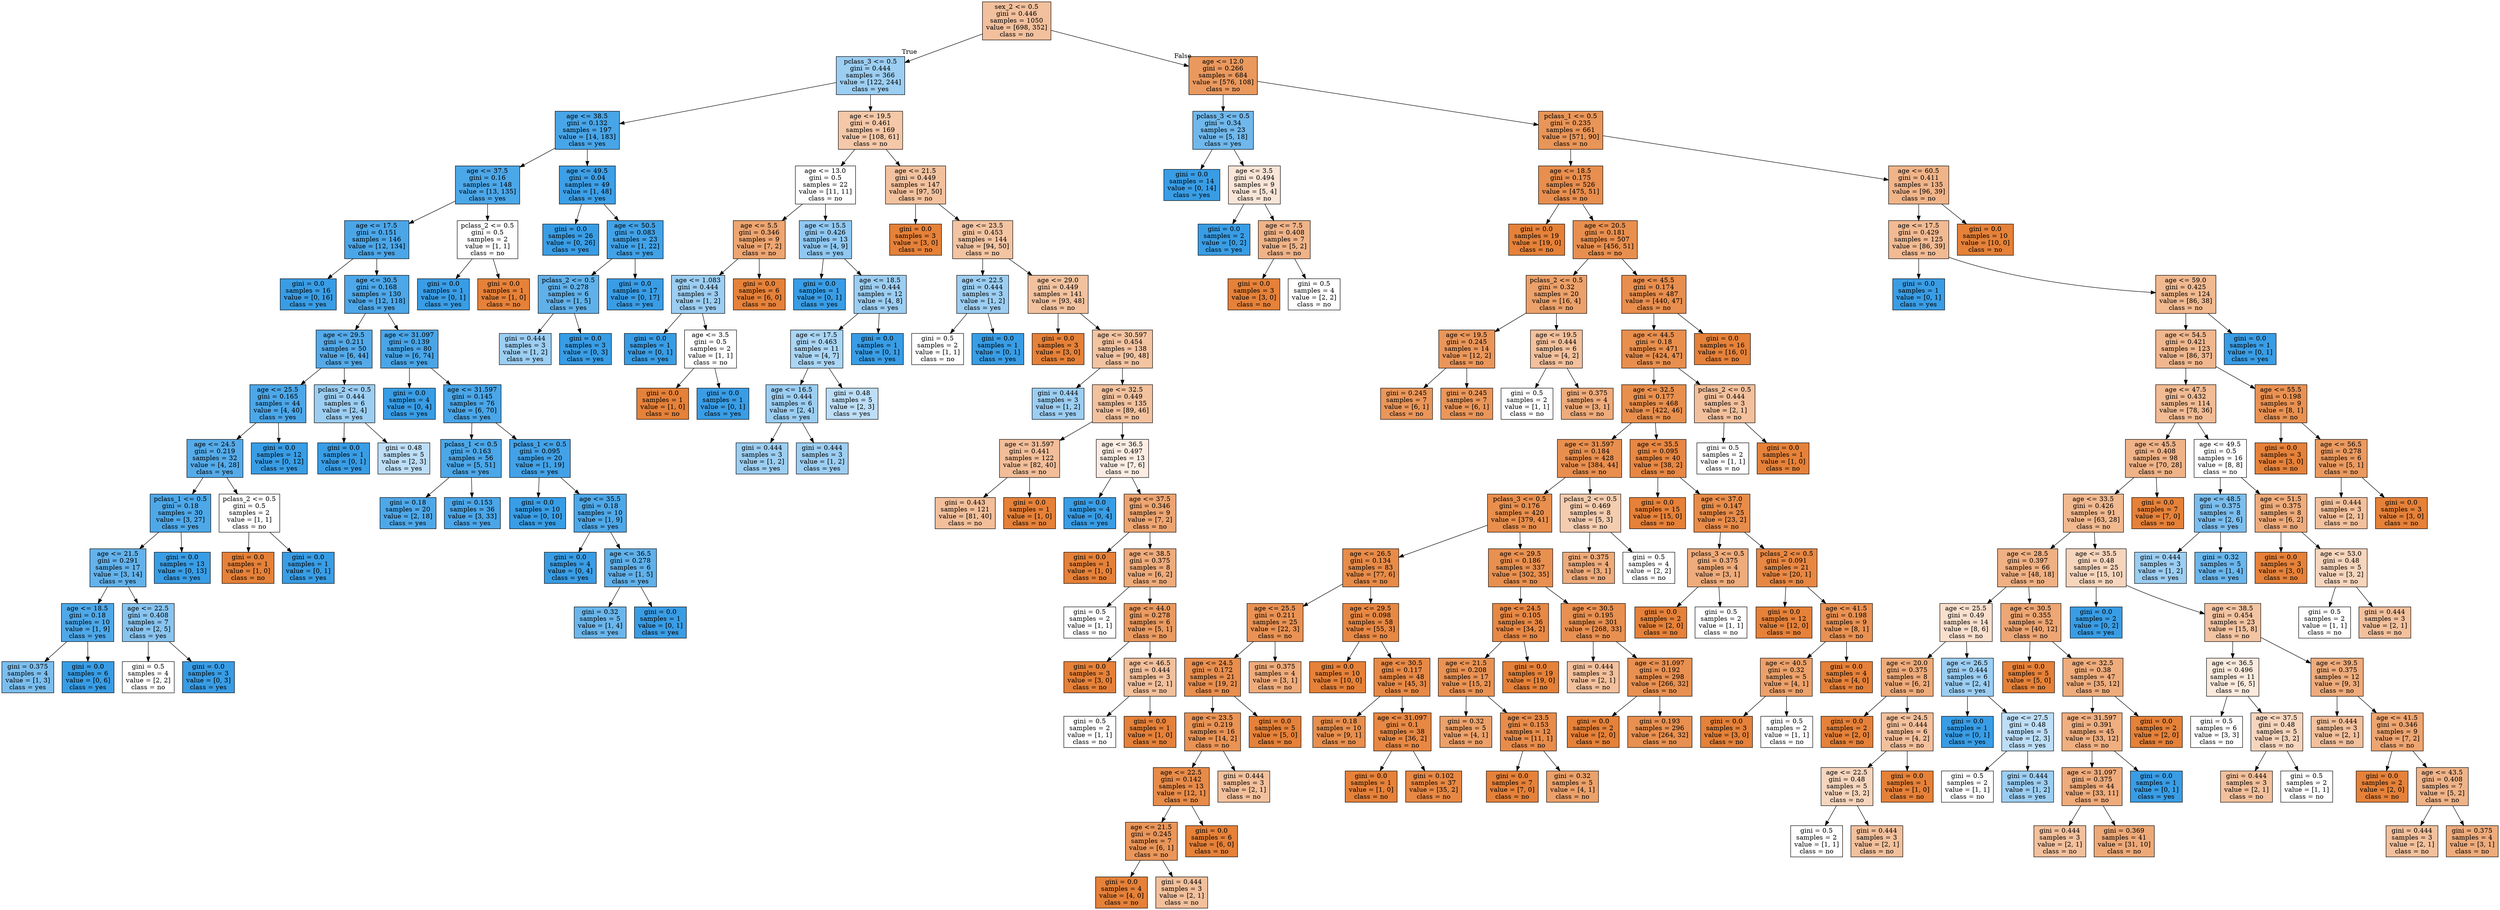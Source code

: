 digraph Tree {
node [shape=box, style="filled", color="black"] ;
0 [label="sex_2 <= 0.5\ngini = 0.446\nsamples = 1050\nvalue = [698, 352]\nclass = no", fillcolor="#e581397e"] ;
1 [label="pclass_3 <= 0.5\ngini = 0.444\nsamples = 366\nvalue = [122, 244]\nclass = yes", fillcolor="#399de57f"] ;
0 -> 1 [labeldistance=2.5, labelangle=45, headlabel="True"] ;
2 [label="age <= 38.5\ngini = 0.132\nsamples = 197\nvalue = [14, 183]\nclass = yes", fillcolor="#399de5eb"] ;
1 -> 2 ;
3 [label="age <= 37.5\ngini = 0.16\nsamples = 148\nvalue = [13, 135]\nclass = yes", fillcolor="#399de5e6"] ;
2 -> 3 ;
4 [label="age <= 17.5\ngini = 0.151\nsamples = 146\nvalue = [12, 134]\nclass = yes", fillcolor="#399de5e8"] ;
3 -> 4 ;
5 [label="gini = 0.0\nsamples = 16\nvalue = [0, 16]\nclass = yes", fillcolor="#399de5ff"] ;
4 -> 5 ;
6 [label="age <= 30.5\ngini = 0.168\nsamples = 130\nvalue = [12, 118]\nclass = yes", fillcolor="#399de5e5"] ;
4 -> 6 ;
7 [label="age <= 29.5\ngini = 0.211\nsamples = 50\nvalue = [6, 44]\nclass = yes", fillcolor="#399de5dc"] ;
6 -> 7 ;
8 [label="age <= 25.5\ngini = 0.165\nsamples = 44\nvalue = [4, 40]\nclass = yes", fillcolor="#399de5e6"] ;
7 -> 8 ;
9 [label="age <= 24.5\ngini = 0.219\nsamples = 32\nvalue = [4, 28]\nclass = yes", fillcolor="#399de5db"] ;
8 -> 9 ;
10 [label="pclass_1 <= 0.5\ngini = 0.18\nsamples = 30\nvalue = [3, 27]\nclass = yes", fillcolor="#399de5e3"] ;
9 -> 10 ;
11 [label="age <= 21.5\ngini = 0.291\nsamples = 17\nvalue = [3, 14]\nclass = yes", fillcolor="#399de5c8"] ;
10 -> 11 ;
12 [label="age <= 18.5\ngini = 0.18\nsamples = 10\nvalue = [1, 9]\nclass = yes", fillcolor="#399de5e3"] ;
11 -> 12 ;
13 [label="gini = 0.375\nsamples = 4\nvalue = [1, 3]\nclass = yes", fillcolor="#399de5aa"] ;
12 -> 13 ;
14 [label="gini = 0.0\nsamples = 6\nvalue = [0, 6]\nclass = yes", fillcolor="#399de5ff"] ;
12 -> 14 ;
15 [label="age <= 22.5\ngini = 0.408\nsamples = 7\nvalue = [2, 5]\nclass = yes", fillcolor="#399de599"] ;
11 -> 15 ;
16 [label="gini = 0.5\nsamples = 4\nvalue = [2, 2]\nclass = no", fillcolor="#e5813900"] ;
15 -> 16 ;
17 [label="gini = 0.0\nsamples = 3\nvalue = [0, 3]\nclass = yes", fillcolor="#399de5ff"] ;
15 -> 17 ;
18 [label="gini = 0.0\nsamples = 13\nvalue = [0, 13]\nclass = yes", fillcolor="#399de5ff"] ;
10 -> 18 ;
19 [label="pclass_2 <= 0.5\ngini = 0.5\nsamples = 2\nvalue = [1, 1]\nclass = no", fillcolor="#e5813900"] ;
9 -> 19 ;
20 [label="gini = 0.0\nsamples = 1\nvalue = [1, 0]\nclass = no", fillcolor="#e58139ff"] ;
19 -> 20 ;
21 [label="gini = 0.0\nsamples = 1\nvalue = [0, 1]\nclass = yes", fillcolor="#399de5ff"] ;
19 -> 21 ;
22 [label="gini = 0.0\nsamples = 12\nvalue = [0, 12]\nclass = yes", fillcolor="#399de5ff"] ;
8 -> 22 ;
23 [label="pclass_2 <= 0.5\ngini = 0.444\nsamples = 6\nvalue = [2, 4]\nclass = yes", fillcolor="#399de57f"] ;
7 -> 23 ;
24 [label="gini = 0.0\nsamples = 1\nvalue = [0, 1]\nclass = yes", fillcolor="#399de5ff"] ;
23 -> 24 ;
25 [label="gini = 0.48\nsamples = 5\nvalue = [2, 3]\nclass = yes", fillcolor="#399de555"] ;
23 -> 25 ;
26 [label="age <= 31.097\ngini = 0.139\nsamples = 80\nvalue = [6, 74]\nclass = yes", fillcolor="#399de5ea"] ;
6 -> 26 ;
27 [label="gini = 0.0\nsamples = 4\nvalue = [0, 4]\nclass = yes", fillcolor="#399de5ff"] ;
26 -> 27 ;
28 [label="age <= 31.597\ngini = 0.145\nsamples = 76\nvalue = [6, 70]\nclass = yes", fillcolor="#399de5e9"] ;
26 -> 28 ;
29 [label="pclass_1 <= 0.5\ngini = 0.163\nsamples = 56\nvalue = [5, 51]\nclass = yes", fillcolor="#399de5e6"] ;
28 -> 29 ;
30 [label="gini = 0.18\nsamples = 20\nvalue = [2, 18]\nclass = yes", fillcolor="#399de5e3"] ;
29 -> 30 ;
31 [label="gini = 0.153\nsamples = 36\nvalue = [3, 33]\nclass = yes", fillcolor="#399de5e8"] ;
29 -> 31 ;
32 [label="pclass_1 <= 0.5\ngini = 0.095\nsamples = 20\nvalue = [1, 19]\nclass = yes", fillcolor="#399de5f2"] ;
28 -> 32 ;
33 [label="gini = 0.0\nsamples = 10\nvalue = [0, 10]\nclass = yes", fillcolor="#399de5ff"] ;
32 -> 33 ;
34 [label="age <= 35.5\ngini = 0.18\nsamples = 10\nvalue = [1, 9]\nclass = yes", fillcolor="#399de5e3"] ;
32 -> 34 ;
35 [label="gini = 0.0\nsamples = 4\nvalue = [0, 4]\nclass = yes", fillcolor="#399de5ff"] ;
34 -> 35 ;
36 [label="age <= 36.5\ngini = 0.278\nsamples = 6\nvalue = [1, 5]\nclass = yes", fillcolor="#399de5cc"] ;
34 -> 36 ;
37 [label="gini = 0.32\nsamples = 5\nvalue = [1, 4]\nclass = yes", fillcolor="#399de5bf"] ;
36 -> 37 ;
38 [label="gini = 0.0\nsamples = 1\nvalue = [0, 1]\nclass = yes", fillcolor="#399de5ff"] ;
36 -> 38 ;
39 [label="pclass_2 <= 0.5\ngini = 0.5\nsamples = 2\nvalue = [1, 1]\nclass = no", fillcolor="#e5813900"] ;
3 -> 39 ;
40 [label="gini = 0.0\nsamples = 1\nvalue = [0, 1]\nclass = yes", fillcolor="#399de5ff"] ;
39 -> 40 ;
41 [label="gini = 0.0\nsamples = 1\nvalue = [1, 0]\nclass = no", fillcolor="#e58139ff"] ;
39 -> 41 ;
42 [label="age <= 49.5\ngini = 0.04\nsamples = 49\nvalue = [1, 48]\nclass = yes", fillcolor="#399de5fa"] ;
2 -> 42 ;
43 [label="gini = 0.0\nsamples = 26\nvalue = [0, 26]\nclass = yes", fillcolor="#399de5ff"] ;
42 -> 43 ;
44 [label="age <= 50.5\ngini = 0.083\nsamples = 23\nvalue = [1, 22]\nclass = yes", fillcolor="#399de5f3"] ;
42 -> 44 ;
45 [label="pclass_2 <= 0.5\ngini = 0.278\nsamples = 6\nvalue = [1, 5]\nclass = yes", fillcolor="#399de5cc"] ;
44 -> 45 ;
46 [label="gini = 0.444\nsamples = 3\nvalue = [1, 2]\nclass = yes", fillcolor="#399de57f"] ;
45 -> 46 ;
47 [label="gini = 0.0\nsamples = 3\nvalue = [0, 3]\nclass = yes", fillcolor="#399de5ff"] ;
45 -> 47 ;
48 [label="gini = 0.0\nsamples = 17\nvalue = [0, 17]\nclass = yes", fillcolor="#399de5ff"] ;
44 -> 48 ;
49 [label="age <= 19.5\ngini = 0.461\nsamples = 169\nvalue = [108, 61]\nclass = no", fillcolor="#e581396f"] ;
1 -> 49 ;
50 [label="age <= 13.0\ngini = 0.5\nsamples = 22\nvalue = [11, 11]\nclass = no", fillcolor="#e5813900"] ;
49 -> 50 ;
51 [label="age <= 5.5\ngini = 0.346\nsamples = 9\nvalue = [7, 2]\nclass = no", fillcolor="#e58139b6"] ;
50 -> 51 ;
52 [label="age <= 1.083\ngini = 0.444\nsamples = 3\nvalue = [1, 2]\nclass = yes", fillcolor="#399de57f"] ;
51 -> 52 ;
53 [label="gini = 0.0\nsamples = 1\nvalue = [0, 1]\nclass = yes", fillcolor="#399de5ff"] ;
52 -> 53 ;
54 [label="age <= 3.5\ngini = 0.5\nsamples = 2\nvalue = [1, 1]\nclass = no", fillcolor="#e5813900"] ;
52 -> 54 ;
55 [label="gini = 0.0\nsamples = 1\nvalue = [1, 0]\nclass = no", fillcolor="#e58139ff"] ;
54 -> 55 ;
56 [label="gini = 0.0\nsamples = 1\nvalue = [0, 1]\nclass = yes", fillcolor="#399de5ff"] ;
54 -> 56 ;
57 [label="gini = 0.0\nsamples = 6\nvalue = [6, 0]\nclass = no", fillcolor="#e58139ff"] ;
51 -> 57 ;
58 [label="age <= 15.5\ngini = 0.426\nsamples = 13\nvalue = [4, 9]\nclass = yes", fillcolor="#399de58e"] ;
50 -> 58 ;
59 [label="gini = 0.0\nsamples = 1\nvalue = [0, 1]\nclass = yes", fillcolor="#399de5ff"] ;
58 -> 59 ;
60 [label="age <= 18.5\ngini = 0.444\nsamples = 12\nvalue = [4, 8]\nclass = yes", fillcolor="#399de57f"] ;
58 -> 60 ;
61 [label="age <= 17.5\ngini = 0.463\nsamples = 11\nvalue = [4, 7]\nclass = yes", fillcolor="#399de56d"] ;
60 -> 61 ;
62 [label="age <= 16.5\ngini = 0.444\nsamples = 6\nvalue = [2, 4]\nclass = yes", fillcolor="#399de57f"] ;
61 -> 62 ;
63 [label="gini = 0.444\nsamples = 3\nvalue = [1, 2]\nclass = yes", fillcolor="#399de57f"] ;
62 -> 63 ;
64 [label="gini = 0.444\nsamples = 3\nvalue = [1, 2]\nclass = yes", fillcolor="#399de57f"] ;
62 -> 64 ;
65 [label="gini = 0.48\nsamples = 5\nvalue = [2, 3]\nclass = yes", fillcolor="#399de555"] ;
61 -> 65 ;
66 [label="gini = 0.0\nsamples = 1\nvalue = [0, 1]\nclass = yes", fillcolor="#399de5ff"] ;
60 -> 66 ;
67 [label="age <= 21.5\ngini = 0.449\nsamples = 147\nvalue = [97, 50]\nclass = no", fillcolor="#e581397c"] ;
49 -> 67 ;
68 [label="gini = 0.0\nsamples = 3\nvalue = [3, 0]\nclass = no", fillcolor="#e58139ff"] ;
67 -> 68 ;
69 [label="age <= 23.5\ngini = 0.453\nsamples = 144\nvalue = [94, 50]\nclass = no", fillcolor="#e5813977"] ;
67 -> 69 ;
70 [label="age <= 22.5\ngini = 0.444\nsamples = 3\nvalue = [1, 2]\nclass = yes", fillcolor="#399de57f"] ;
69 -> 70 ;
71 [label="gini = 0.5\nsamples = 2\nvalue = [1, 1]\nclass = no", fillcolor="#e5813900"] ;
70 -> 71 ;
72 [label="gini = 0.0\nsamples = 1\nvalue = [0, 1]\nclass = yes", fillcolor="#399de5ff"] ;
70 -> 72 ;
73 [label="age <= 29.0\ngini = 0.449\nsamples = 141\nvalue = [93, 48]\nclass = no", fillcolor="#e581397b"] ;
69 -> 73 ;
74 [label="gini = 0.0\nsamples = 3\nvalue = [3, 0]\nclass = no", fillcolor="#e58139ff"] ;
73 -> 74 ;
75 [label="age <= 30.597\ngini = 0.454\nsamples = 138\nvalue = [90, 48]\nclass = no", fillcolor="#e5813977"] ;
73 -> 75 ;
76 [label="gini = 0.444\nsamples = 3\nvalue = [1, 2]\nclass = yes", fillcolor="#399de57f"] ;
75 -> 76 ;
77 [label="age <= 32.5\ngini = 0.449\nsamples = 135\nvalue = [89, 46]\nclass = no", fillcolor="#e581397b"] ;
75 -> 77 ;
78 [label="age <= 31.597\ngini = 0.441\nsamples = 122\nvalue = [82, 40]\nclass = no", fillcolor="#e5813983"] ;
77 -> 78 ;
79 [label="gini = 0.443\nsamples = 121\nvalue = [81, 40]\nclass = no", fillcolor="#e5813981"] ;
78 -> 79 ;
80 [label="gini = 0.0\nsamples = 1\nvalue = [1, 0]\nclass = no", fillcolor="#e58139ff"] ;
78 -> 80 ;
81 [label="age <= 36.5\ngini = 0.497\nsamples = 13\nvalue = [7, 6]\nclass = no", fillcolor="#e5813924"] ;
77 -> 81 ;
82 [label="gini = 0.0\nsamples = 4\nvalue = [0, 4]\nclass = yes", fillcolor="#399de5ff"] ;
81 -> 82 ;
83 [label="age <= 37.5\ngini = 0.346\nsamples = 9\nvalue = [7, 2]\nclass = no", fillcolor="#e58139b6"] ;
81 -> 83 ;
84 [label="gini = 0.0\nsamples = 1\nvalue = [1, 0]\nclass = no", fillcolor="#e58139ff"] ;
83 -> 84 ;
85 [label="age <= 38.5\ngini = 0.375\nsamples = 8\nvalue = [6, 2]\nclass = no", fillcolor="#e58139aa"] ;
83 -> 85 ;
86 [label="gini = 0.5\nsamples = 2\nvalue = [1, 1]\nclass = no", fillcolor="#e5813900"] ;
85 -> 86 ;
87 [label="age <= 44.0\ngini = 0.278\nsamples = 6\nvalue = [5, 1]\nclass = no", fillcolor="#e58139cc"] ;
85 -> 87 ;
88 [label="gini = 0.0\nsamples = 3\nvalue = [3, 0]\nclass = no", fillcolor="#e58139ff"] ;
87 -> 88 ;
89 [label="age <= 46.5\ngini = 0.444\nsamples = 3\nvalue = [2, 1]\nclass = no", fillcolor="#e581397f"] ;
87 -> 89 ;
90 [label="gini = 0.5\nsamples = 2\nvalue = [1, 1]\nclass = no", fillcolor="#e5813900"] ;
89 -> 90 ;
91 [label="gini = 0.0\nsamples = 1\nvalue = [1, 0]\nclass = no", fillcolor="#e58139ff"] ;
89 -> 91 ;
92 [label="age <= 12.0\ngini = 0.266\nsamples = 684\nvalue = [576, 108]\nclass = no", fillcolor="#e58139cf"] ;
0 -> 92 [labeldistance=2.5, labelangle=-45, headlabel="False"] ;
93 [label="pclass_3 <= 0.5\ngini = 0.34\nsamples = 23\nvalue = [5, 18]\nclass = yes", fillcolor="#399de5b8"] ;
92 -> 93 ;
94 [label="gini = 0.0\nsamples = 14\nvalue = [0, 14]\nclass = yes", fillcolor="#399de5ff"] ;
93 -> 94 ;
95 [label="age <= 3.5\ngini = 0.494\nsamples = 9\nvalue = [5, 4]\nclass = no", fillcolor="#e5813933"] ;
93 -> 95 ;
96 [label="gini = 0.0\nsamples = 2\nvalue = [0, 2]\nclass = yes", fillcolor="#399de5ff"] ;
95 -> 96 ;
97 [label="age <= 7.5\ngini = 0.408\nsamples = 7\nvalue = [5, 2]\nclass = no", fillcolor="#e5813999"] ;
95 -> 97 ;
98 [label="gini = 0.0\nsamples = 3\nvalue = [3, 0]\nclass = no", fillcolor="#e58139ff"] ;
97 -> 98 ;
99 [label="gini = 0.5\nsamples = 4\nvalue = [2, 2]\nclass = no", fillcolor="#e5813900"] ;
97 -> 99 ;
100 [label="pclass_1 <= 0.5\ngini = 0.235\nsamples = 661\nvalue = [571, 90]\nclass = no", fillcolor="#e58139d7"] ;
92 -> 100 ;
101 [label="age <= 18.5\ngini = 0.175\nsamples = 526\nvalue = [475, 51]\nclass = no", fillcolor="#e58139e4"] ;
100 -> 101 ;
102 [label="gini = 0.0\nsamples = 19\nvalue = [19, 0]\nclass = no", fillcolor="#e58139ff"] ;
101 -> 102 ;
103 [label="age <= 20.5\ngini = 0.181\nsamples = 507\nvalue = [456, 51]\nclass = no", fillcolor="#e58139e2"] ;
101 -> 103 ;
104 [label="pclass_2 <= 0.5\ngini = 0.32\nsamples = 20\nvalue = [16, 4]\nclass = no", fillcolor="#e58139bf"] ;
103 -> 104 ;
105 [label="age <= 19.5\ngini = 0.245\nsamples = 14\nvalue = [12, 2]\nclass = no", fillcolor="#e58139d4"] ;
104 -> 105 ;
106 [label="gini = 0.245\nsamples = 7\nvalue = [6, 1]\nclass = no", fillcolor="#e58139d4"] ;
105 -> 106 ;
107 [label="gini = 0.245\nsamples = 7\nvalue = [6, 1]\nclass = no", fillcolor="#e58139d4"] ;
105 -> 107 ;
108 [label="age <= 19.5\ngini = 0.444\nsamples = 6\nvalue = [4, 2]\nclass = no", fillcolor="#e581397f"] ;
104 -> 108 ;
109 [label="gini = 0.5\nsamples = 2\nvalue = [1, 1]\nclass = no", fillcolor="#e5813900"] ;
108 -> 109 ;
110 [label="gini = 0.375\nsamples = 4\nvalue = [3, 1]\nclass = no", fillcolor="#e58139aa"] ;
108 -> 110 ;
111 [label="age <= 45.5\ngini = 0.174\nsamples = 487\nvalue = [440, 47]\nclass = no", fillcolor="#e58139e4"] ;
103 -> 111 ;
112 [label="age <= 44.5\ngini = 0.18\nsamples = 471\nvalue = [424, 47]\nclass = no", fillcolor="#e58139e3"] ;
111 -> 112 ;
113 [label="age <= 32.5\ngini = 0.177\nsamples = 468\nvalue = [422, 46]\nclass = no", fillcolor="#e58139e3"] ;
112 -> 113 ;
114 [label="age <= 31.597\ngini = 0.184\nsamples = 428\nvalue = [384, 44]\nclass = no", fillcolor="#e58139e2"] ;
113 -> 114 ;
115 [label="pclass_3 <= 0.5\ngini = 0.176\nsamples = 420\nvalue = [379, 41]\nclass = no", fillcolor="#e58139e3"] ;
114 -> 115 ;
116 [label="age <= 26.5\ngini = 0.134\nsamples = 83\nvalue = [77, 6]\nclass = no", fillcolor="#e58139eb"] ;
115 -> 116 ;
117 [label="age <= 25.5\ngini = 0.211\nsamples = 25\nvalue = [22, 3]\nclass = no", fillcolor="#e58139dc"] ;
116 -> 117 ;
118 [label="age <= 24.5\ngini = 0.172\nsamples = 21\nvalue = [19, 2]\nclass = no", fillcolor="#e58139e4"] ;
117 -> 118 ;
119 [label="age <= 23.5\ngini = 0.219\nsamples = 16\nvalue = [14, 2]\nclass = no", fillcolor="#e58139db"] ;
118 -> 119 ;
120 [label="age <= 22.5\ngini = 0.142\nsamples = 13\nvalue = [12, 1]\nclass = no", fillcolor="#e58139ea"] ;
119 -> 120 ;
121 [label="age <= 21.5\ngini = 0.245\nsamples = 7\nvalue = [6, 1]\nclass = no", fillcolor="#e58139d4"] ;
120 -> 121 ;
122 [label="gini = 0.0\nsamples = 4\nvalue = [4, 0]\nclass = no", fillcolor="#e58139ff"] ;
121 -> 122 ;
123 [label="gini = 0.444\nsamples = 3\nvalue = [2, 1]\nclass = no", fillcolor="#e581397f"] ;
121 -> 123 ;
124 [label="gini = 0.0\nsamples = 6\nvalue = [6, 0]\nclass = no", fillcolor="#e58139ff"] ;
120 -> 124 ;
125 [label="gini = 0.444\nsamples = 3\nvalue = [2, 1]\nclass = no", fillcolor="#e581397f"] ;
119 -> 125 ;
126 [label="gini = 0.0\nsamples = 5\nvalue = [5, 0]\nclass = no", fillcolor="#e58139ff"] ;
118 -> 126 ;
127 [label="gini = 0.375\nsamples = 4\nvalue = [3, 1]\nclass = no", fillcolor="#e58139aa"] ;
117 -> 127 ;
128 [label="age <= 29.5\ngini = 0.098\nsamples = 58\nvalue = [55, 3]\nclass = no", fillcolor="#e58139f1"] ;
116 -> 128 ;
129 [label="gini = 0.0\nsamples = 10\nvalue = [10, 0]\nclass = no", fillcolor="#e58139ff"] ;
128 -> 129 ;
130 [label="age <= 30.5\ngini = 0.117\nsamples = 48\nvalue = [45, 3]\nclass = no", fillcolor="#e58139ee"] ;
128 -> 130 ;
131 [label="gini = 0.18\nsamples = 10\nvalue = [9, 1]\nclass = no", fillcolor="#e58139e3"] ;
130 -> 131 ;
132 [label="age <= 31.097\ngini = 0.1\nsamples = 38\nvalue = [36, 2]\nclass = no", fillcolor="#e58139f1"] ;
130 -> 132 ;
133 [label="gini = 0.0\nsamples = 1\nvalue = [1, 0]\nclass = no", fillcolor="#e58139ff"] ;
132 -> 133 ;
134 [label="gini = 0.102\nsamples = 37\nvalue = [35, 2]\nclass = no", fillcolor="#e58139f0"] ;
132 -> 134 ;
135 [label="age <= 29.5\ngini = 0.186\nsamples = 337\nvalue = [302, 35]\nclass = no", fillcolor="#e58139e1"] ;
115 -> 135 ;
136 [label="age <= 24.5\ngini = 0.105\nsamples = 36\nvalue = [34, 2]\nclass = no", fillcolor="#e58139f0"] ;
135 -> 136 ;
137 [label="age <= 21.5\ngini = 0.208\nsamples = 17\nvalue = [15, 2]\nclass = no", fillcolor="#e58139dd"] ;
136 -> 137 ;
138 [label="gini = 0.32\nsamples = 5\nvalue = [4, 1]\nclass = no", fillcolor="#e58139bf"] ;
137 -> 138 ;
139 [label="age <= 23.5\ngini = 0.153\nsamples = 12\nvalue = [11, 1]\nclass = no", fillcolor="#e58139e8"] ;
137 -> 139 ;
140 [label="gini = 0.0\nsamples = 7\nvalue = [7, 0]\nclass = no", fillcolor="#e58139ff"] ;
139 -> 140 ;
141 [label="gini = 0.32\nsamples = 5\nvalue = [4, 1]\nclass = no", fillcolor="#e58139bf"] ;
139 -> 141 ;
142 [label="gini = 0.0\nsamples = 19\nvalue = [19, 0]\nclass = no", fillcolor="#e58139ff"] ;
136 -> 142 ;
143 [label="age <= 30.5\ngini = 0.195\nsamples = 301\nvalue = [268, 33]\nclass = no", fillcolor="#e58139e0"] ;
135 -> 143 ;
144 [label="gini = 0.444\nsamples = 3\nvalue = [2, 1]\nclass = no", fillcolor="#e581397f"] ;
143 -> 144 ;
145 [label="age <= 31.097\ngini = 0.192\nsamples = 298\nvalue = [266, 32]\nclass = no", fillcolor="#e58139e0"] ;
143 -> 145 ;
146 [label="gini = 0.0\nsamples = 2\nvalue = [2, 0]\nclass = no", fillcolor="#e58139ff"] ;
145 -> 146 ;
147 [label="gini = 0.193\nsamples = 296\nvalue = [264, 32]\nclass = no", fillcolor="#e58139e0"] ;
145 -> 147 ;
148 [label="pclass_2 <= 0.5\ngini = 0.469\nsamples = 8\nvalue = [5, 3]\nclass = no", fillcolor="#e5813966"] ;
114 -> 148 ;
149 [label="gini = 0.375\nsamples = 4\nvalue = [3, 1]\nclass = no", fillcolor="#e58139aa"] ;
148 -> 149 ;
150 [label="gini = 0.5\nsamples = 4\nvalue = [2, 2]\nclass = no", fillcolor="#e5813900"] ;
148 -> 150 ;
151 [label="age <= 35.5\ngini = 0.095\nsamples = 40\nvalue = [38, 2]\nclass = no", fillcolor="#e58139f2"] ;
113 -> 151 ;
152 [label="gini = 0.0\nsamples = 15\nvalue = [15, 0]\nclass = no", fillcolor="#e58139ff"] ;
151 -> 152 ;
153 [label="age <= 37.0\ngini = 0.147\nsamples = 25\nvalue = [23, 2]\nclass = no", fillcolor="#e58139e9"] ;
151 -> 153 ;
154 [label="pclass_3 <= 0.5\ngini = 0.375\nsamples = 4\nvalue = [3, 1]\nclass = no", fillcolor="#e58139aa"] ;
153 -> 154 ;
155 [label="gini = 0.0\nsamples = 2\nvalue = [2, 0]\nclass = no", fillcolor="#e58139ff"] ;
154 -> 155 ;
156 [label="gini = 0.5\nsamples = 2\nvalue = [1, 1]\nclass = no", fillcolor="#e5813900"] ;
154 -> 156 ;
157 [label="pclass_2 <= 0.5\ngini = 0.091\nsamples = 21\nvalue = [20, 1]\nclass = no", fillcolor="#e58139f2"] ;
153 -> 157 ;
158 [label="gini = 0.0\nsamples = 12\nvalue = [12, 0]\nclass = no", fillcolor="#e58139ff"] ;
157 -> 158 ;
159 [label="age <= 41.5\ngini = 0.198\nsamples = 9\nvalue = [8, 1]\nclass = no", fillcolor="#e58139df"] ;
157 -> 159 ;
160 [label="age <= 40.5\ngini = 0.32\nsamples = 5\nvalue = [4, 1]\nclass = no", fillcolor="#e58139bf"] ;
159 -> 160 ;
161 [label="gini = 0.0\nsamples = 3\nvalue = [3, 0]\nclass = no", fillcolor="#e58139ff"] ;
160 -> 161 ;
162 [label="gini = 0.5\nsamples = 2\nvalue = [1, 1]\nclass = no", fillcolor="#e5813900"] ;
160 -> 162 ;
163 [label="gini = 0.0\nsamples = 4\nvalue = [4, 0]\nclass = no", fillcolor="#e58139ff"] ;
159 -> 163 ;
164 [label="pclass_2 <= 0.5\ngini = 0.444\nsamples = 3\nvalue = [2, 1]\nclass = no", fillcolor="#e581397f"] ;
112 -> 164 ;
165 [label="gini = 0.5\nsamples = 2\nvalue = [1, 1]\nclass = no", fillcolor="#e5813900"] ;
164 -> 165 ;
166 [label="gini = 0.0\nsamples = 1\nvalue = [1, 0]\nclass = no", fillcolor="#e58139ff"] ;
164 -> 166 ;
167 [label="gini = 0.0\nsamples = 16\nvalue = [16, 0]\nclass = no", fillcolor="#e58139ff"] ;
111 -> 167 ;
168 [label="age <= 60.5\ngini = 0.411\nsamples = 135\nvalue = [96, 39]\nclass = no", fillcolor="#e5813997"] ;
100 -> 168 ;
169 [label="age <= 17.5\ngini = 0.429\nsamples = 125\nvalue = [86, 39]\nclass = no", fillcolor="#e581398b"] ;
168 -> 169 ;
170 [label="gini = 0.0\nsamples = 1\nvalue = [0, 1]\nclass = yes", fillcolor="#399de5ff"] ;
169 -> 170 ;
171 [label="age <= 59.0\ngini = 0.425\nsamples = 124\nvalue = [86, 38]\nclass = no", fillcolor="#e581398e"] ;
169 -> 171 ;
172 [label="age <= 54.5\ngini = 0.421\nsamples = 123\nvalue = [86, 37]\nclass = no", fillcolor="#e5813991"] ;
171 -> 172 ;
173 [label="age <= 47.5\ngini = 0.432\nsamples = 114\nvalue = [78, 36]\nclass = no", fillcolor="#e5813989"] ;
172 -> 173 ;
174 [label="age <= 45.5\ngini = 0.408\nsamples = 98\nvalue = [70, 28]\nclass = no", fillcolor="#e5813999"] ;
173 -> 174 ;
175 [label="age <= 33.5\ngini = 0.426\nsamples = 91\nvalue = [63, 28]\nclass = no", fillcolor="#e581398e"] ;
174 -> 175 ;
176 [label="age <= 28.5\ngini = 0.397\nsamples = 66\nvalue = [48, 18]\nclass = no", fillcolor="#e581399f"] ;
175 -> 176 ;
177 [label="age <= 25.5\ngini = 0.49\nsamples = 14\nvalue = [8, 6]\nclass = no", fillcolor="#e5813940"] ;
176 -> 177 ;
178 [label="age <= 20.0\ngini = 0.375\nsamples = 8\nvalue = [6, 2]\nclass = no", fillcolor="#e58139aa"] ;
177 -> 178 ;
179 [label="gini = 0.0\nsamples = 2\nvalue = [2, 0]\nclass = no", fillcolor="#e58139ff"] ;
178 -> 179 ;
180 [label="age <= 24.5\ngini = 0.444\nsamples = 6\nvalue = [4, 2]\nclass = no", fillcolor="#e581397f"] ;
178 -> 180 ;
181 [label="age <= 22.5\ngini = 0.48\nsamples = 5\nvalue = [3, 2]\nclass = no", fillcolor="#e5813955"] ;
180 -> 181 ;
182 [label="gini = 0.5\nsamples = 2\nvalue = [1, 1]\nclass = no", fillcolor="#e5813900"] ;
181 -> 182 ;
183 [label="gini = 0.444\nsamples = 3\nvalue = [2, 1]\nclass = no", fillcolor="#e581397f"] ;
181 -> 183 ;
184 [label="gini = 0.0\nsamples = 1\nvalue = [1, 0]\nclass = no", fillcolor="#e58139ff"] ;
180 -> 184 ;
185 [label="age <= 26.5\ngini = 0.444\nsamples = 6\nvalue = [2, 4]\nclass = yes", fillcolor="#399de57f"] ;
177 -> 185 ;
186 [label="gini = 0.0\nsamples = 1\nvalue = [0, 1]\nclass = yes", fillcolor="#399de5ff"] ;
185 -> 186 ;
187 [label="age <= 27.5\ngini = 0.48\nsamples = 5\nvalue = [2, 3]\nclass = yes", fillcolor="#399de555"] ;
185 -> 187 ;
188 [label="gini = 0.5\nsamples = 2\nvalue = [1, 1]\nclass = no", fillcolor="#e5813900"] ;
187 -> 188 ;
189 [label="gini = 0.444\nsamples = 3\nvalue = [1, 2]\nclass = yes", fillcolor="#399de57f"] ;
187 -> 189 ;
190 [label="age <= 30.5\ngini = 0.355\nsamples = 52\nvalue = [40, 12]\nclass = no", fillcolor="#e58139b3"] ;
176 -> 190 ;
191 [label="gini = 0.0\nsamples = 5\nvalue = [5, 0]\nclass = no", fillcolor="#e58139ff"] ;
190 -> 191 ;
192 [label="age <= 32.5\ngini = 0.38\nsamples = 47\nvalue = [35, 12]\nclass = no", fillcolor="#e58139a8"] ;
190 -> 192 ;
193 [label="age <= 31.597\ngini = 0.391\nsamples = 45\nvalue = [33, 12]\nclass = no", fillcolor="#e58139a2"] ;
192 -> 193 ;
194 [label="age <= 31.097\ngini = 0.375\nsamples = 44\nvalue = [33, 11]\nclass = no", fillcolor="#e58139aa"] ;
193 -> 194 ;
195 [label="gini = 0.444\nsamples = 3\nvalue = [2, 1]\nclass = no", fillcolor="#e581397f"] ;
194 -> 195 ;
196 [label="gini = 0.369\nsamples = 41\nvalue = [31, 10]\nclass = no", fillcolor="#e58139ad"] ;
194 -> 196 ;
197 [label="gini = 0.0\nsamples = 1\nvalue = [0, 1]\nclass = yes", fillcolor="#399de5ff"] ;
193 -> 197 ;
198 [label="gini = 0.0\nsamples = 2\nvalue = [2, 0]\nclass = no", fillcolor="#e58139ff"] ;
192 -> 198 ;
199 [label="age <= 35.5\ngini = 0.48\nsamples = 25\nvalue = [15, 10]\nclass = no", fillcolor="#e5813955"] ;
175 -> 199 ;
200 [label="gini = 0.0\nsamples = 2\nvalue = [0, 2]\nclass = yes", fillcolor="#399de5ff"] ;
199 -> 200 ;
201 [label="age <= 38.5\ngini = 0.454\nsamples = 23\nvalue = [15, 8]\nclass = no", fillcolor="#e5813977"] ;
199 -> 201 ;
202 [label="age <= 36.5\ngini = 0.496\nsamples = 11\nvalue = [6, 5]\nclass = no", fillcolor="#e581392a"] ;
201 -> 202 ;
203 [label="gini = 0.5\nsamples = 6\nvalue = [3, 3]\nclass = no", fillcolor="#e5813900"] ;
202 -> 203 ;
204 [label="age <= 37.5\ngini = 0.48\nsamples = 5\nvalue = [3, 2]\nclass = no", fillcolor="#e5813955"] ;
202 -> 204 ;
205 [label="gini = 0.444\nsamples = 3\nvalue = [2, 1]\nclass = no", fillcolor="#e581397f"] ;
204 -> 205 ;
206 [label="gini = 0.5\nsamples = 2\nvalue = [1, 1]\nclass = no", fillcolor="#e5813900"] ;
204 -> 206 ;
207 [label="age <= 39.5\ngini = 0.375\nsamples = 12\nvalue = [9, 3]\nclass = no", fillcolor="#e58139aa"] ;
201 -> 207 ;
208 [label="gini = 0.444\nsamples = 3\nvalue = [2, 1]\nclass = no", fillcolor="#e581397f"] ;
207 -> 208 ;
209 [label="age <= 41.5\ngini = 0.346\nsamples = 9\nvalue = [7, 2]\nclass = no", fillcolor="#e58139b6"] ;
207 -> 209 ;
210 [label="gini = 0.0\nsamples = 2\nvalue = [2, 0]\nclass = no", fillcolor="#e58139ff"] ;
209 -> 210 ;
211 [label="age <= 43.5\ngini = 0.408\nsamples = 7\nvalue = [5, 2]\nclass = no", fillcolor="#e5813999"] ;
209 -> 211 ;
212 [label="gini = 0.444\nsamples = 3\nvalue = [2, 1]\nclass = no", fillcolor="#e581397f"] ;
211 -> 212 ;
213 [label="gini = 0.375\nsamples = 4\nvalue = [3, 1]\nclass = no", fillcolor="#e58139aa"] ;
211 -> 213 ;
214 [label="gini = 0.0\nsamples = 7\nvalue = [7, 0]\nclass = no", fillcolor="#e58139ff"] ;
174 -> 214 ;
215 [label="age <= 49.5\ngini = 0.5\nsamples = 16\nvalue = [8, 8]\nclass = no", fillcolor="#e5813900"] ;
173 -> 215 ;
216 [label="age <= 48.5\ngini = 0.375\nsamples = 8\nvalue = [2, 6]\nclass = yes", fillcolor="#399de5aa"] ;
215 -> 216 ;
217 [label="gini = 0.444\nsamples = 3\nvalue = [1, 2]\nclass = yes", fillcolor="#399de57f"] ;
216 -> 217 ;
218 [label="gini = 0.32\nsamples = 5\nvalue = [1, 4]\nclass = yes", fillcolor="#399de5bf"] ;
216 -> 218 ;
219 [label="age <= 51.5\ngini = 0.375\nsamples = 8\nvalue = [6, 2]\nclass = no", fillcolor="#e58139aa"] ;
215 -> 219 ;
220 [label="gini = 0.0\nsamples = 3\nvalue = [3, 0]\nclass = no", fillcolor="#e58139ff"] ;
219 -> 220 ;
221 [label="age <= 53.0\ngini = 0.48\nsamples = 5\nvalue = [3, 2]\nclass = no", fillcolor="#e5813955"] ;
219 -> 221 ;
222 [label="gini = 0.5\nsamples = 2\nvalue = [1, 1]\nclass = no", fillcolor="#e5813900"] ;
221 -> 222 ;
223 [label="gini = 0.444\nsamples = 3\nvalue = [2, 1]\nclass = no", fillcolor="#e581397f"] ;
221 -> 223 ;
224 [label="age <= 55.5\ngini = 0.198\nsamples = 9\nvalue = [8, 1]\nclass = no", fillcolor="#e58139df"] ;
172 -> 224 ;
225 [label="gini = 0.0\nsamples = 3\nvalue = [3, 0]\nclass = no", fillcolor="#e58139ff"] ;
224 -> 225 ;
226 [label="age <= 56.5\ngini = 0.278\nsamples = 6\nvalue = [5, 1]\nclass = no", fillcolor="#e58139cc"] ;
224 -> 226 ;
227 [label="gini = 0.444\nsamples = 3\nvalue = [2, 1]\nclass = no", fillcolor="#e581397f"] ;
226 -> 227 ;
228 [label="gini = 0.0\nsamples = 3\nvalue = [3, 0]\nclass = no", fillcolor="#e58139ff"] ;
226 -> 228 ;
229 [label="gini = 0.0\nsamples = 1\nvalue = [0, 1]\nclass = yes", fillcolor="#399de5ff"] ;
171 -> 229 ;
230 [label="gini = 0.0\nsamples = 10\nvalue = [10, 0]\nclass = no", fillcolor="#e58139ff"] ;
168 -> 230 ;
}